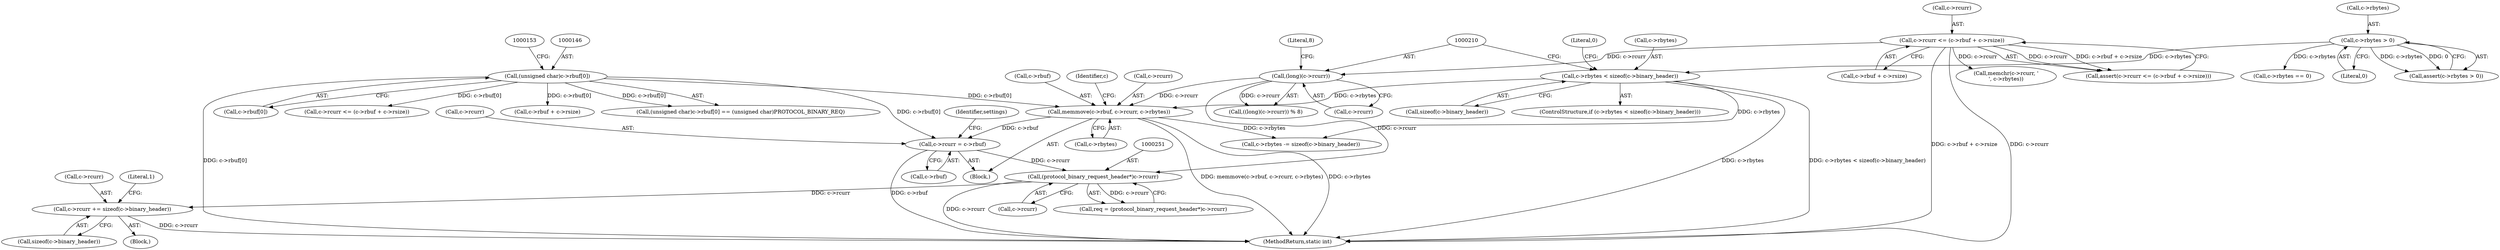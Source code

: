 digraph "0_memcached_75cc83685e103bc8ba380a57468c8f04413033f9@API" {
"1000460" [label="(Call,c->rcurr += sizeof(c->binary_header))"];
"1000250" [label="(Call,(protocol_binary_request_header*)c->rcurr)"];
"1000227" [label="(Call,c->rcurr = c->rbuf)"];
"1000217" [label="(Call,memmove(c->rbuf, c->rcurr, c->rbytes))"];
"1000145" [label="(Call,(unsigned char)c->rbuf[0])"];
"1000209" [label="(Call,(long)(c->rcurr))"];
"1000113" [label="(Call,c->rcurr <= (c->rbuf + c->rsize))"];
"1000193" [label="(Call,c->rbytes < sizeof(c->binary_header))"];
"1000125" [label="(Call,c->rbytes > 0)"];
"1000147" [label="(Call,c->rbuf[0])"];
"1000203" [label="(Literal,0)"];
"1000473" [label="(Call,c->rbytes == 0)"];
"1000552" [label="(Call,c->rcurr <= (c->rbuf + c->rsize))"];
"1000193" [label="(Call,c->rbytes < sizeof(c->binary_header))"];
"1000248" [label="(Call,req = (protocol_binary_request_header*)c->rcurr)"];
"1000197" [label="(Call,sizeof(c->binary_header))"];
"1000218" [label="(Call,c->rbuf)"];
"1000556" [label="(Call,c->rbuf + c->rsize)"];
"1000205" [label="(Block,)"];
"1000216" [label="(Block,)"];
"1000145" [label="(Call,(unsigned char)c->rbuf[0])"];
"1000252" [label="(Call,c->rcurr)"];
"1000564" [label="(Literal,1)"];
"1000460" [label="(Call,c->rcurr += sizeof(c->binary_header))"];
"1000192" [label="(ControlStructure,if (c->rbytes < sizeof(c->binary_header)))"];
"1000126" [label="(Call,c->rbytes)"];
"1000250" [label="(Call,(protocol_binary_request_header*)c->rcurr)"];
"1000194" [label="(Call,c->rbytes)"];
"1000482" [label="(Call,memchr(c->rcurr, '\n', c->rbytes))"];
"1000125" [label="(Call,c->rbytes > 0)"];
"1000229" [label="(Identifier,c)"];
"1000464" [label="(Call,sizeof(c->binary_header))"];
"1000237" [label="(Identifier,settings)"];
"1000129" [label="(Literal,0)"];
"1000221" [label="(Call,c->rcurr)"];
"1000144" [label="(Call,(unsigned char)c->rbuf[0] == (unsigned char)PROTOCOL_BINARY_REQ)"];
"1000231" [label="(Call,c->rbuf)"];
"1000227" [label="(Call,c->rcurr = c->rbuf)"];
"1000208" [label="(Call,((long)(c->rcurr)) % 8)"];
"1000112" [label="(Call,assert(c->rcurr <= (c->rbuf + c->rsize)))"];
"1000228" [label="(Call,c->rcurr)"];
"1000224" [label="(Call,c->rbytes)"];
"1000124" [label="(Call,assert(c->rbytes > 0))"];
"1000461" [label="(Call,c->rcurr)"];
"1000113" [label="(Call,c->rcurr <= (c->rbuf + c->rsize))"];
"1000217" [label="(Call,memmove(c->rbuf, c->rcurr, c->rbytes))"];
"1000117" [label="(Call,c->rbuf + c->rsize)"];
"1000211" [label="(Call,c->rcurr)"];
"1000209" [label="(Call,(long)(c->rcurr))"];
"1000452" [label="(Call,c->rbytes -= sizeof(c->binary_header))"];
"1000214" [label="(Literal,8)"];
"1000565" [label="(MethodReturn,static int)"];
"1000114" [label="(Call,c->rcurr)"];
"1000460" -> "1000205"  [label="AST: "];
"1000460" -> "1000464"  [label="CFG: "];
"1000461" -> "1000460"  [label="AST: "];
"1000464" -> "1000460"  [label="AST: "];
"1000564" -> "1000460"  [label="CFG: "];
"1000460" -> "1000565"  [label="DDG: c->rcurr"];
"1000250" -> "1000460"  [label="DDG: c->rcurr"];
"1000250" -> "1000248"  [label="AST: "];
"1000250" -> "1000252"  [label="CFG: "];
"1000251" -> "1000250"  [label="AST: "];
"1000252" -> "1000250"  [label="AST: "];
"1000248" -> "1000250"  [label="CFG: "];
"1000250" -> "1000565"  [label="DDG: c->rcurr"];
"1000250" -> "1000248"  [label="DDG: c->rcurr"];
"1000227" -> "1000250"  [label="DDG: c->rcurr"];
"1000209" -> "1000250"  [label="DDG: c->rcurr"];
"1000227" -> "1000216"  [label="AST: "];
"1000227" -> "1000231"  [label="CFG: "];
"1000228" -> "1000227"  [label="AST: "];
"1000231" -> "1000227"  [label="AST: "];
"1000237" -> "1000227"  [label="CFG: "];
"1000227" -> "1000565"  [label="DDG: c->rbuf"];
"1000217" -> "1000227"  [label="DDG: c->rbuf"];
"1000145" -> "1000227"  [label="DDG: c->rbuf[0]"];
"1000217" -> "1000216"  [label="AST: "];
"1000217" -> "1000224"  [label="CFG: "];
"1000218" -> "1000217"  [label="AST: "];
"1000221" -> "1000217"  [label="AST: "];
"1000224" -> "1000217"  [label="AST: "];
"1000229" -> "1000217"  [label="CFG: "];
"1000217" -> "1000565"  [label="DDG: memmove(c->rbuf, c->rcurr, c->rbytes)"];
"1000217" -> "1000565"  [label="DDG: c->rbytes"];
"1000145" -> "1000217"  [label="DDG: c->rbuf[0]"];
"1000209" -> "1000217"  [label="DDG: c->rcurr"];
"1000193" -> "1000217"  [label="DDG: c->rbytes"];
"1000217" -> "1000452"  [label="DDG: c->rbytes"];
"1000145" -> "1000144"  [label="AST: "];
"1000145" -> "1000147"  [label="CFG: "];
"1000146" -> "1000145"  [label="AST: "];
"1000147" -> "1000145"  [label="AST: "];
"1000153" -> "1000145"  [label="CFG: "];
"1000145" -> "1000565"  [label="DDG: c->rbuf[0]"];
"1000145" -> "1000144"  [label="DDG: c->rbuf[0]"];
"1000145" -> "1000552"  [label="DDG: c->rbuf[0]"];
"1000145" -> "1000556"  [label="DDG: c->rbuf[0]"];
"1000209" -> "1000208"  [label="AST: "];
"1000209" -> "1000211"  [label="CFG: "];
"1000210" -> "1000209"  [label="AST: "];
"1000211" -> "1000209"  [label="AST: "];
"1000214" -> "1000209"  [label="CFG: "];
"1000209" -> "1000208"  [label="DDG: c->rcurr"];
"1000113" -> "1000209"  [label="DDG: c->rcurr"];
"1000113" -> "1000112"  [label="AST: "];
"1000113" -> "1000117"  [label="CFG: "];
"1000114" -> "1000113"  [label="AST: "];
"1000117" -> "1000113"  [label="AST: "];
"1000112" -> "1000113"  [label="CFG: "];
"1000113" -> "1000565"  [label="DDG: c->rbuf + c->rsize"];
"1000113" -> "1000565"  [label="DDG: c->rcurr"];
"1000113" -> "1000112"  [label="DDG: c->rcurr"];
"1000113" -> "1000112"  [label="DDG: c->rbuf + c->rsize"];
"1000113" -> "1000482"  [label="DDG: c->rcurr"];
"1000193" -> "1000192"  [label="AST: "];
"1000193" -> "1000197"  [label="CFG: "];
"1000194" -> "1000193"  [label="AST: "];
"1000197" -> "1000193"  [label="AST: "];
"1000203" -> "1000193"  [label="CFG: "];
"1000210" -> "1000193"  [label="CFG: "];
"1000193" -> "1000565"  [label="DDG: c->rbytes"];
"1000193" -> "1000565"  [label="DDG: c->rbytes < sizeof(c->binary_header)"];
"1000125" -> "1000193"  [label="DDG: c->rbytes"];
"1000193" -> "1000452"  [label="DDG: c->rbytes"];
"1000125" -> "1000124"  [label="AST: "];
"1000125" -> "1000129"  [label="CFG: "];
"1000126" -> "1000125"  [label="AST: "];
"1000129" -> "1000125"  [label="AST: "];
"1000124" -> "1000125"  [label="CFG: "];
"1000125" -> "1000124"  [label="DDG: c->rbytes"];
"1000125" -> "1000124"  [label="DDG: 0"];
"1000125" -> "1000473"  [label="DDG: c->rbytes"];
}
